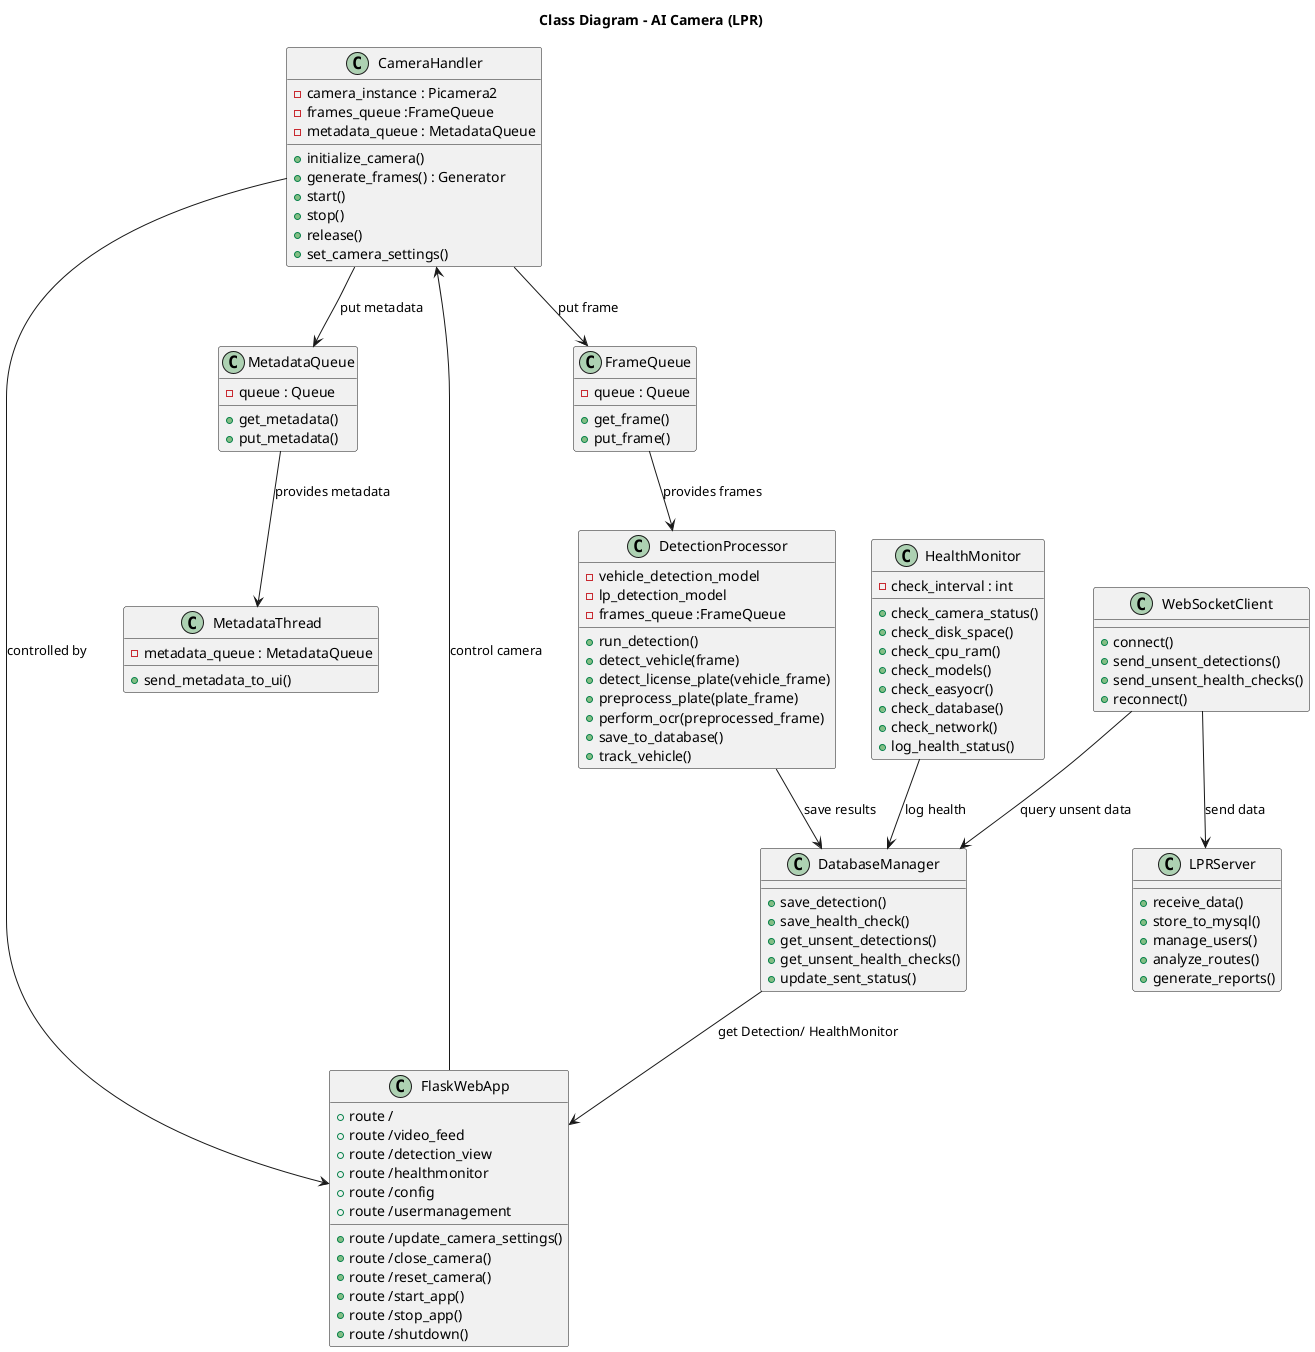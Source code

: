 @startuml ClassDiagram_LPR_System

title Class Diagram - AI Camera (LPR)

class CameraHandler {
  - camera_instance : Picamera2
  - frames_queue :FrameQueue
  - metadata_queue : MetadataQueue
  + initialize_camera()
  + generate_frames() : Generator
  + start()
  + stop()
  + release()
  + set_camera_settings()
}
class FrameQueue{
-	queue : Queue
+	get_frame()
+	put_frame()
}
class MetadataQueue{
-	queue : Queue
+	get_metadata()
+	put_metadata()
}
class DetectionProcessor {
  - vehicle_detection_model
  - lp_detection_model
  - frames_queue :FrameQueue
  + run_detection()
  + detect_vehicle(frame)
  + detect_license_plate(vehicle_frame)
  + preprocess_plate(plate_frame)
  + perform_ocr(preprocessed_frame)
  + save_to_database()
  + track_vehicle()
}

class MetadataThread {
  - metadata_queue : MetadataQueue
  + send_metadata_to_ui()
}

class HealthMonitor {
  - check_interval : int
  + check_camera_status()
  + check_disk_space()
  + check_cpu_ram()
  + check_models()
  + check_easyocr()
  + check_database()
  + check_network()
  + log_health_status()
}

class WebSocketClient {
  + connect()
  + send_unsent_detections()
  + send_unsent_health_checks()
  + reconnect()
}

class FlaskWebApp {
  + route /
  + route /video_feed
  + route /update_camera_settings()
  + route /close_camera()
  + route /reset_camera()
  + route /start_app()
  + route /stop_app()
  + route /shutdown()
  + route /detection_view
  + route /healthmonitor
  + route /config
  + route /usermanagement
}

class DatabaseManager {
  + save_detection()
  + save_health_check()
  + get_unsent_detections()
  + get_unsent_health_checks()
  + update_sent_status()
}

class LPRServer {
  + receive_data()
  + store_to_mysql()
  + manage_users()
  + analyze_routes()
  + generate_reports()
}

CameraHandler --> FrameQueue :put frame
FrameQueue  --> DetectionProcessor : provides frames
CameraHandler -->MetadataQueue :put metadata
MetadataQueue--> MetadataThread : provides metadata
CameraHandler --> FlaskWebApp : controlled by
DetectionProcessor --> DatabaseManager : save results
HealthMonitor --> DatabaseManager : log health
WebSocketClient --> DatabaseManager : query unsent data
WebSocketClient --> LPRServer : send data
FlaskWebApp --> CameraHandler : control camera
DatabaseManager --> FlaskWebApp :get Detection/ HealthMonitor


